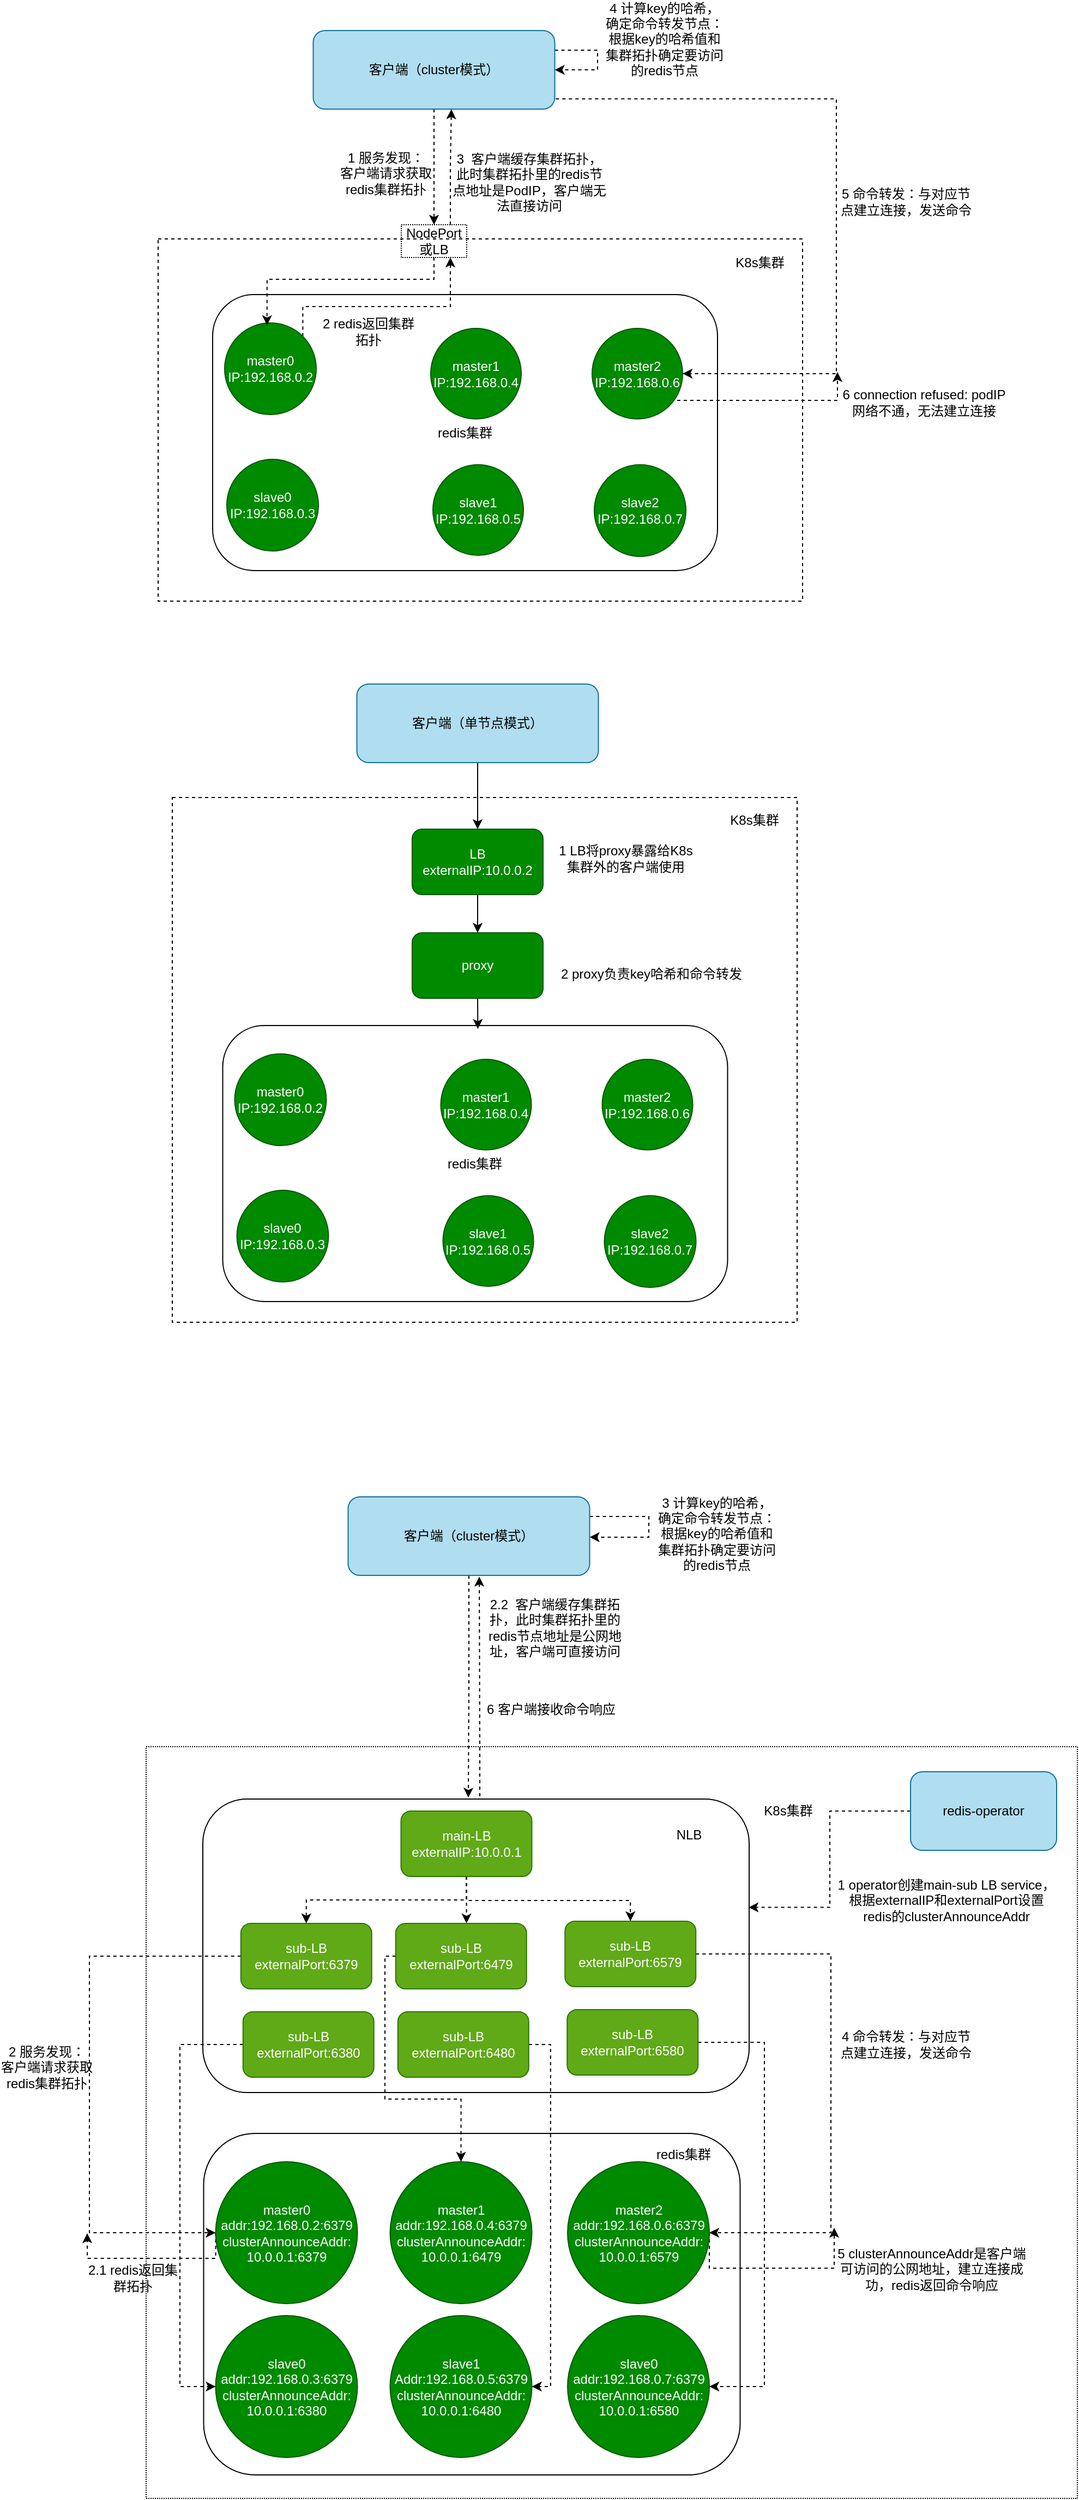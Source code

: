 <mxfile version="20.5.3" type="github">
  <diagram id="rYdwiMb5jvszhZctyrXV" name="第 1 页">
    <mxGraphModel dx="783" dy="668" grid="0" gridSize="10" guides="1" tooltips="1" connect="1" arrows="1" fold="1" page="0" pageScale="1" pageWidth="1920" pageHeight="1200" math="0" shadow="0">
      <root>
        <mxCell id="0" />
        <mxCell id="1" parent="0" />
        <mxCell id="fc0Et_haitifpb5bSG0c-1" value="redis集群" style="rounded=1;whiteSpace=wrap;html=1;" parent="1" vertex="1">
          <mxGeometry x="655" y="518" width="463" height="253" as="geometry" />
        </mxCell>
        <mxCell id="fc0Et_haitifpb5bSG0c-15" value="" style="rounded=0;whiteSpace=wrap;html=1;fillColor=none;dashed=1;" parent="1" vertex="1">
          <mxGeometry x="605" y="467" width="591" height="332" as="geometry" />
        </mxCell>
        <mxCell id="fc0Et_haitifpb5bSG0c-55" value="" style="rounded=0;whiteSpace=wrap;html=1;fillColor=none;dashed=1;dashPattern=1 1;" parent="1" vertex="1">
          <mxGeometry x="594" y="1849" width="854" height="689" as="geometry" />
        </mxCell>
        <mxCell id="k7kp1MV-_mNu26BSV135-30" style="edgeStyle=orthogonalEdgeStyle;rounded=0;orthogonalLoop=1;jettySize=auto;html=1;exitX=0.5;exitY=1;exitDx=0;exitDy=0;entryX=0.5;entryY=0;entryDx=0;entryDy=0;dashed=1;" edge="1" parent="1" source="YQscOVflWYW1QB9K6YFz-41" target="k7kp1MV-_mNu26BSV135-29">
          <mxGeometry relative="1" as="geometry" />
        </mxCell>
        <mxCell id="k7kp1MV-_mNu26BSV135-39" style="edgeStyle=orthogonalEdgeStyle;rounded=0;orthogonalLoop=1;jettySize=auto;html=1;exitX=1;exitY=0.25;exitDx=0;exitDy=0;dashed=1;entryX=1;entryY=0.5;entryDx=0;entryDy=0;" edge="1" parent="1" source="YQscOVflWYW1QB9K6YFz-41" target="YQscOVflWYW1QB9K6YFz-41">
          <mxGeometry relative="1" as="geometry">
            <mxPoint x="1008.444" y="293.667" as="targetPoint" />
            <Array as="points">
              <mxPoint x="1008" y="294" />
              <mxPoint x="1008" y="312" />
            </Array>
          </mxGeometry>
        </mxCell>
        <mxCell id="k7kp1MV-_mNu26BSV135-42" style="edgeStyle=orthogonalEdgeStyle;rounded=0;orthogonalLoop=1;jettySize=auto;html=1;exitX=1.004;exitY=0.87;exitDx=0;exitDy=0;entryX=1;entryY=0.5;entryDx=0;entryDy=0;dashed=1;exitPerimeter=0;" edge="1" parent="1" source="YQscOVflWYW1QB9K6YFz-41" target="fc0Et_haitifpb5bSG0c-6">
          <mxGeometry relative="1" as="geometry">
            <Array as="points">
              <mxPoint x="1227" y="339" />
              <mxPoint x="1227" y="591" />
            </Array>
          </mxGeometry>
        </mxCell>
        <mxCell id="YQscOVflWYW1QB9K6YFz-41" value="客户端（cluster模式）" style="rounded=1;whiteSpace=wrap;html=1;fillColor=#b1ddf0;strokeColor=#10739e;" parent="1" vertex="1">
          <mxGeometry x="747.25" y="276" width="221.5" height="72" as="geometry" />
        </mxCell>
        <mxCell id="k7kp1MV-_mNu26BSV135-37" style="edgeStyle=orthogonalEdgeStyle;rounded=0;orthogonalLoop=1;jettySize=auto;html=1;exitX=1;exitY=0;exitDx=0;exitDy=0;entryX=0.75;entryY=1;entryDx=0;entryDy=0;dashed=1;" edge="1" parent="1" source="fc0Et_haitifpb5bSG0c-2" target="k7kp1MV-_mNu26BSV135-29">
          <mxGeometry relative="1" as="geometry">
            <Array as="points">
              <mxPoint x="738" y="529" />
              <mxPoint x="873" y="529" />
            </Array>
          </mxGeometry>
        </mxCell>
        <mxCell id="fc0Et_haitifpb5bSG0c-2" value="master0&lt;br&gt;IP:192.168.0.2" style="ellipse;whiteSpace=wrap;html=1;aspect=fixed;fillColor=#008a00;fontColor=#ffffff;strokeColor=#005700;" parent="1" vertex="1">
          <mxGeometry x="666" y="544" width="84" height="84" as="geometry" />
        </mxCell>
        <mxCell id="fc0Et_haitifpb5bSG0c-3" value="slave0&lt;br&gt;IP:192.168.0.3" style="ellipse;whiteSpace=wrap;html=1;aspect=fixed;fillColor=#008a00;fontColor=#ffffff;strokeColor=#005700;" parent="1" vertex="1">
          <mxGeometry x="668" y="669" width="84" height="84" as="geometry" />
        </mxCell>
        <mxCell id="fc0Et_haitifpb5bSG0c-4" value="master1&lt;br&gt;IP:192.168.0.4" style="ellipse;whiteSpace=wrap;html=1;aspect=fixed;fillColor=#008a00;fontColor=#ffffff;strokeColor=#005700;" parent="1" vertex="1">
          <mxGeometry x="855" y="549" width="83" height="83" as="geometry" />
        </mxCell>
        <mxCell id="fc0Et_haitifpb5bSG0c-5" value="slave1&lt;br&gt;IP:192.168.0.5" style="ellipse;whiteSpace=wrap;html=1;aspect=fixed;fillColor=#008a00;fontColor=#ffffff;strokeColor=#005700;" parent="1" vertex="1">
          <mxGeometry x="857" y="674" width="83" height="83" as="geometry" />
        </mxCell>
        <mxCell id="k7kp1MV-_mNu26BSV135-43" style="edgeStyle=orthogonalEdgeStyle;rounded=0;orthogonalLoop=1;jettySize=auto;html=1;exitX=1;exitY=1;exitDx=0;exitDy=0;dashed=1;" edge="1" parent="1" source="fc0Et_haitifpb5bSG0c-6">
          <mxGeometry relative="1" as="geometry">
            <mxPoint x="1228" y="589" as="targetPoint" />
            <Array as="points">
              <mxPoint x="1074" y="615" />
              <mxPoint x="1228" y="615" />
              <mxPoint x="1228" y="590" />
            </Array>
          </mxGeometry>
        </mxCell>
        <mxCell id="fc0Et_haitifpb5bSG0c-6" value="master2&lt;br&gt;IP:192.168.0.6" style="ellipse;whiteSpace=wrap;html=1;aspect=fixed;fillColor=#008a00;fontColor=#ffffff;strokeColor=#005700;" parent="1" vertex="1">
          <mxGeometry x="1003" y="549" width="83" height="83" as="geometry" />
        </mxCell>
        <mxCell id="fc0Et_haitifpb5bSG0c-7" value="slave2&lt;br&gt;IP:192.168.0.7" style="ellipse;whiteSpace=wrap;html=1;aspect=fixed;fillColor=#008a00;fontColor=#ffffff;strokeColor=#005700;" parent="1" vertex="1">
          <mxGeometry x="1005" y="674" width="84" height="84" as="geometry" />
        </mxCell>
        <mxCell id="fc0Et_haitifpb5bSG0c-13" value="6 connection refused: podIP网络不通，无法建立连接" style="text;html=1;strokeColor=none;fillColor=none;align=center;verticalAlign=middle;whiteSpace=wrap;rounded=0;" parent="1" vertex="1">
          <mxGeometry x="1230" y="602" width="155" height="30" as="geometry" />
        </mxCell>
        <mxCell id="fc0Et_haitifpb5bSG0c-16" value="K8s集群" style="text;html=1;strokeColor=none;fillColor=none;align=center;verticalAlign=middle;whiteSpace=wrap;rounded=0;dashed=1;" parent="1" vertex="1">
          <mxGeometry x="1127.25" y="474" width="60" height="30" as="geometry" />
        </mxCell>
        <mxCell id="fc0Et_haitifpb5bSG0c-43" style="edgeStyle=orthogonalEdgeStyle;rounded=0;orthogonalLoop=1;jettySize=auto;html=1;exitX=0.5;exitY=1;exitDx=0;exitDy=0;" parent="1" source="fc0Et_haitifpb5bSG0c-27" target="fc0Et_haitifpb5bSG0c-37" edge="1">
          <mxGeometry relative="1" as="geometry" />
        </mxCell>
        <mxCell id="fc0Et_haitifpb5bSG0c-27" value="客户端（单节点模式）" style="rounded=1;whiteSpace=wrap;html=1;fillColor=#b1ddf0;strokeColor=#10739e;" parent="1" vertex="1">
          <mxGeometry x="787.25" y="875" width="221.5" height="72" as="geometry" />
        </mxCell>
        <mxCell id="fc0Et_haitifpb5bSG0c-28" value="redis集群" style="rounded=1;whiteSpace=wrap;html=1;" parent="1" vertex="1">
          <mxGeometry x="664.25" y="1188" width="463" height="253" as="geometry" />
        </mxCell>
        <mxCell id="fc0Et_haitifpb5bSG0c-29" value="master0&lt;br&gt;IP:192.168.0.2" style="ellipse;whiteSpace=wrap;html=1;aspect=fixed;fillColor=#008a00;fontColor=#ffffff;strokeColor=#005700;" parent="1" vertex="1">
          <mxGeometry x="675.25" y="1214" width="84" height="84" as="geometry" />
        </mxCell>
        <mxCell id="fc0Et_haitifpb5bSG0c-30" value="slave0&lt;br&gt;IP:192.168.0.3" style="ellipse;whiteSpace=wrap;html=1;aspect=fixed;fillColor=#008a00;fontColor=#ffffff;strokeColor=#005700;" parent="1" vertex="1">
          <mxGeometry x="677.25" y="1339" width="84" height="84" as="geometry" />
        </mxCell>
        <mxCell id="fc0Et_haitifpb5bSG0c-31" value="master1&lt;br&gt;IP:192.168.0.4" style="ellipse;whiteSpace=wrap;html=1;aspect=fixed;fillColor=#008a00;fontColor=#ffffff;strokeColor=#005700;" parent="1" vertex="1">
          <mxGeometry x="864.25" y="1219" width="83" height="83" as="geometry" />
        </mxCell>
        <mxCell id="fc0Et_haitifpb5bSG0c-32" value="slave1&lt;br&gt;IP:192.168.0.5" style="ellipse;whiteSpace=wrap;html=1;aspect=fixed;fillColor=#008a00;fontColor=#ffffff;strokeColor=#005700;" parent="1" vertex="1">
          <mxGeometry x="866.25" y="1344" width="83" height="83" as="geometry" />
        </mxCell>
        <mxCell id="fc0Et_haitifpb5bSG0c-33" value="master2&lt;br&gt;IP:192.168.0.6" style="ellipse;whiteSpace=wrap;html=1;aspect=fixed;fillColor=#008a00;fontColor=#ffffff;strokeColor=#005700;" parent="1" vertex="1">
          <mxGeometry x="1012.25" y="1219" width="83" height="83" as="geometry" />
        </mxCell>
        <mxCell id="fc0Et_haitifpb5bSG0c-34" value="slave2&lt;br&gt;IP:192.168.0.7" style="ellipse;whiteSpace=wrap;html=1;aspect=fixed;fillColor=#008a00;fontColor=#ffffff;strokeColor=#005700;" parent="1" vertex="1">
          <mxGeometry x="1014.25" y="1344" width="84" height="84" as="geometry" />
        </mxCell>
        <mxCell id="fc0Et_haitifpb5bSG0c-35" value="" style="rounded=0;whiteSpace=wrap;html=1;fillColor=none;dashed=1;" parent="1" vertex="1">
          <mxGeometry x="618" y="979" width="573" height="481" as="geometry" />
        </mxCell>
        <mxCell id="fc0Et_haitifpb5bSG0c-36" value="K8s集群" style="text;html=1;strokeColor=none;fillColor=none;align=center;verticalAlign=middle;whiteSpace=wrap;rounded=0;dashed=1;" parent="1" vertex="1">
          <mxGeometry x="1122" y="985" width="60" height="30" as="geometry" />
        </mxCell>
        <mxCell id="fc0Et_haitifpb5bSG0c-44" style="edgeStyle=orthogonalEdgeStyle;rounded=0;orthogonalLoop=1;jettySize=auto;html=1;exitX=0.5;exitY=1;exitDx=0;exitDy=0;entryX=0.5;entryY=0;entryDx=0;entryDy=0;" parent="1" source="fc0Et_haitifpb5bSG0c-37" target="fc0Et_haitifpb5bSG0c-38" edge="1">
          <mxGeometry relative="1" as="geometry" />
        </mxCell>
        <mxCell id="fc0Et_haitifpb5bSG0c-37" value="LB&lt;br&gt;externalIP:10.0.0.2" style="rounded=1;whiteSpace=wrap;html=1;fillColor=#008a00;strokeColor=#005700;fontColor=#ffffff;" parent="1" vertex="1">
          <mxGeometry x="838" y="1008" width="120" height="60" as="geometry" />
        </mxCell>
        <mxCell id="fc0Et_haitifpb5bSG0c-46" style="edgeStyle=orthogonalEdgeStyle;rounded=0;orthogonalLoop=1;jettySize=auto;html=1;exitX=0.5;exitY=1;exitDx=0;exitDy=0;entryX=0.489;entryY=0.441;entryDx=0;entryDy=0;entryPerimeter=0;" parent="1" source="fc0Et_haitifpb5bSG0c-38" target="fc0Et_haitifpb5bSG0c-35" edge="1">
          <mxGeometry relative="1" as="geometry" />
        </mxCell>
        <mxCell id="fc0Et_haitifpb5bSG0c-38" value="proxy" style="rounded=1;whiteSpace=wrap;html=1;fillColor=#008a00;strokeColor=#005700;fontColor=#ffffff;" parent="1" vertex="1">
          <mxGeometry x="838" y="1103" width="120" height="60" as="geometry" />
        </mxCell>
        <mxCell id="fc0Et_haitifpb5bSG0c-39" value="1 LB将proxy暴露给K8s集群外的客户端使用" style="text;html=1;strokeColor=none;fillColor=none;align=center;verticalAlign=middle;whiteSpace=wrap;rounded=0;" parent="1" vertex="1">
          <mxGeometry x="970" y="1020" width="128" height="30" as="geometry" />
        </mxCell>
        <mxCell id="fc0Et_haitifpb5bSG0c-40" value="2 proxy负责key哈希和命令转发" style="text;html=1;strokeColor=none;fillColor=none;align=center;verticalAlign=middle;whiteSpace=wrap;rounded=0;" parent="1" vertex="1">
          <mxGeometry x="970" y="1126" width="175" height="30" as="geometry" />
        </mxCell>
        <mxCell id="k7kp1MV-_mNu26BSV135-15" style="edgeStyle=orthogonalEdgeStyle;rounded=0;orthogonalLoop=1;jettySize=auto;html=1;exitX=0.5;exitY=1;exitDx=0;exitDy=0;entryX=0.486;entryY=-0.005;entryDx=0;entryDy=0;entryPerimeter=0;dashed=1;" edge="1" parent="1" source="fc0Et_haitifpb5bSG0c-47" target="k7kp1MV-_mNu26BSV135-13">
          <mxGeometry relative="1" as="geometry" />
        </mxCell>
        <mxCell id="k7kp1MV-_mNu26BSV135-28" style="edgeStyle=orthogonalEdgeStyle;rounded=0;orthogonalLoop=1;jettySize=auto;html=1;exitX=1;exitY=0.25;exitDx=0;exitDy=0;dashed=1;" edge="1" parent="1" source="fc0Et_haitifpb5bSG0c-47" target="fc0Et_haitifpb5bSG0c-47">
          <mxGeometry relative="1" as="geometry">
            <mxPoint x="1094" y="1638.111" as="targetPoint" />
            <Array as="points">
              <mxPoint x="1055" y="1638" />
              <mxPoint x="1055" y="1657" />
            </Array>
          </mxGeometry>
        </mxCell>
        <mxCell id="fc0Et_haitifpb5bSG0c-47" value="客户端（cluster模式）" style="rounded=1;whiteSpace=wrap;html=1;fillColor=#b1ddf0;strokeColor=#10739e;" parent="1" vertex="1">
          <mxGeometry x="779.25" y="1620" width="221.5" height="72" as="geometry" />
        </mxCell>
        <mxCell id="fc0Et_haitifpb5bSG0c-48" value="" style="rounded=1;whiteSpace=wrap;html=1;" parent="1" vertex="1">
          <mxGeometry x="646.75" y="2203.5" width="492" height="313" as="geometry" />
        </mxCell>
        <mxCell id="k7kp1MV-_mNu26BSV135-20" style="edgeStyle=orthogonalEdgeStyle;rounded=0;orthogonalLoop=1;jettySize=auto;html=1;exitX=0;exitY=0.5;exitDx=0;exitDy=0;dashed=1;" edge="1" parent="1" source="fc0Et_haitifpb5bSG0c-49">
          <mxGeometry relative="1" as="geometry">
            <mxPoint x="540" y="2295" as="targetPoint" />
            <Array as="points">
              <mxPoint x="658" y="2318" />
              <mxPoint x="540" y="2318" />
            </Array>
          </mxGeometry>
        </mxCell>
        <mxCell id="fc0Et_haitifpb5bSG0c-49" value="master0&lt;br&gt;addr:192.168.0.2:6379&lt;br&gt;clusterAnnounceAddr: 10.0.0.1:6379" style="ellipse;whiteSpace=wrap;html=1;aspect=fixed;fillColor=#008a00;fontColor=#ffffff;strokeColor=#005700;" parent="1" vertex="1">
          <mxGeometry x="657.75" y="2229.5" width="130" height="130" as="geometry" />
        </mxCell>
        <mxCell id="fc0Et_haitifpb5bSG0c-56" value="K8s集群" style="text;html=1;strokeColor=none;fillColor=none;align=center;verticalAlign=middle;whiteSpace=wrap;rounded=0;dashed=1;" parent="1" vertex="1">
          <mxGeometry x="1153" y="1893" width="60" height="30" as="geometry" />
        </mxCell>
        <mxCell id="fc0Et_haitifpb5bSG0c-60" value="slave0&lt;br&gt;addr:192.168.0.3:6379&lt;br&gt;clusterAnnounceAddr: 10.0.0.1:6380" style="ellipse;whiteSpace=wrap;html=1;aspect=fixed;fillColor=#008a00;fontColor=#ffffff;strokeColor=#005700;" parent="1" vertex="1">
          <mxGeometry x="657.75" y="2370.5" width="130" height="130" as="geometry" />
        </mxCell>
        <mxCell id="k7kp1MV-_mNu26BSV135-24" style="edgeStyle=orthogonalEdgeStyle;rounded=0;orthogonalLoop=1;jettySize=auto;html=1;exitX=1;exitY=0.5;exitDx=0;exitDy=0;dashed=1;" edge="1" parent="1" source="fc0Et_haitifpb5bSG0c-61">
          <mxGeometry relative="1" as="geometry">
            <mxPoint x="1225" y="2290" as="targetPoint" />
            <Array as="points">
              <mxPoint x="1111" y="2327" />
              <mxPoint x="1225" y="2327" />
            </Array>
          </mxGeometry>
        </mxCell>
        <mxCell id="fc0Et_haitifpb5bSG0c-61" value="master2&lt;br&gt;addr:192.168.0.6:6379&lt;br&gt;clusterAnnounceAddr: 10.0.0.1:6579" style="ellipse;whiteSpace=wrap;html=1;aspect=fixed;fillColor=#008a00;fontColor=#ffffff;strokeColor=#005700;" parent="1" vertex="1">
          <mxGeometry x="980.5" y="2229.5" width="130" height="130" as="geometry" />
        </mxCell>
        <mxCell id="fc0Et_haitifpb5bSG0c-62" value="slave0&lt;br&gt;addr:192.168.0.7:6379&lt;br&gt;clusterAnnounceAddr: 10.0.0.1:6580" style="ellipse;whiteSpace=wrap;html=1;aspect=fixed;fillColor=#008a00;fontColor=#ffffff;strokeColor=#005700;" parent="1" vertex="1">
          <mxGeometry x="980.5" y="2370.5" width="130" height="130" as="geometry" />
        </mxCell>
        <mxCell id="fc0Et_haitifpb5bSG0c-63" value="master1&lt;br&gt;addr:192.168.0.4:6379&lt;br&gt;clusterAnnounceAddr: 10.0.0.1:6479" style="ellipse;whiteSpace=wrap;html=1;aspect=fixed;fillColor=#008a00;fontColor=#ffffff;strokeColor=#005700;" parent="1" vertex="1">
          <mxGeometry x="817.75" y="2229.5" width="130" height="130" as="geometry" />
        </mxCell>
        <mxCell id="fc0Et_haitifpb5bSG0c-64" value="slave1&lt;br&gt;Addr:192.168.0.5:6379&lt;br&gt;clusterAnnounceAddr: 10.0.0.1:6480" style="ellipse;whiteSpace=wrap;html=1;aspect=fixed;fillColor=#008a00;fontColor=#ffffff;strokeColor=#005700;" parent="1" vertex="1">
          <mxGeometry x="817.75" y="2370.5" width="130" height="130" as="geometry" />
        </mxCell>
        <mxCell id="fc0Et_haitifpb5bSG0c-65" value="redis集群" style="text;html=1;strokeColor=none;fillColor=none;align=center;verticalAlign=middle;whiteSpace=wrap;rounded=0;" parent="1" vertex="1">
          <mxGeometry x="1056.75" y="2207.5" width="60" height="30" as="geometry" />
        </mxCell>
        <mxCell id="fc0Et_haitifpb5bSG0c-66" value="1 operator创建main-sub LB service，根据externalIP和externalPort设置redis的clusterAnnounceAddr" style="text;html=1;strokeColor=none;fillColor=none;align=center;verticalAlign=middle;whiteSpace=wrap;rounded=0;" parent="1" vertex="1">
          <mxGeometry x="1227" y="1975" width="201.5" height="30" as="geometry" />
        </mxCell>
        <mxCell id="fc0Et_haitifpb5bSG0c-67" value="3 计算key的哈希，确定命令转发节点：&lt;br&gt;根据key的哈希值和集群拓扑确定要访问的redis节点" style="text;html=1;strokeColor=none;fillColor=none;align=center;verticalAlign=middle;whiteSpace=wrap;rounded=0;" parent="1" vertex="1">
          <mxGeometry x="1062" y="1639" width="111" height="30" as="geometry" />
        </mxCell>
        <mxCell id="fc0Et_haitifpb5bSG0c-68" value="4 命令转发：与对应节点建立连接，发送命令" style="text;html=1;strokeColor=none;fillColor=none;align=center;verticalAlign=middle;whiteSpace=wrap;rounded=0;" parent="1" vertex="1">
          <mxGeometry x="1230" y="2107" width="122" height="30" as="geometry" />
        </mxCell>
        <mxCell id="fc0Et_haitifpb5bSG0c-69" value="5 clusterAnnounceAddr是客户端可访问的公网地址，建立连接成功，redis返回命令响应" style="text;html=1;strokeColor=none;fillColor=none;align=center;verticalAlign=middle;whiteSpace=wrap;rounded=0;" parent="1" vertex="1">
          <mxGeometry x="1223" y="2313" width="183" height="30" as="geometry" />
        </mxCell>
        <mxCell id="fc0Et_haitifpb5bSG0c-70" value="2 服务发现：&lt;br&gt;客户端请求获取redis集群拓扑" style="text;html=1;strokeColor=none;fillColor=none;align=center;verticalAlign=middle;whiteSpace=wrap;rounded=0;" parent="1" vertex="1">
          <mxGeometry x="460" y="2123" width="86" height="40" as="geometry" />
        </mxCell>
        <mxCell id="k7kp1MV-_mNu26BSV135-1" style="edgeStyle=orthogonalEdgeStyle;rounded=0;orthogonalLoop=1;jettySize=auto;html=1;exitX=0.5;exitY=1;exitDx=0;exitDy=0;entryX=0.5;entryY=0;entryDx=0;entryDy=0;dashed=1;" edge="1" parent="1" source="fc0Et_haitifpb5bSG0c-72" target="fc0Et_haitifpb5bSG0c-75">
          <mxGeometry relative="1" as="geometry" />
        </mxCell>
        <mxCell id="k7kp1MV-_mNu26BSV135-2" style="edgeStyle=orthogonalEdgeStyle;rounded=0;orthogonalLoop=1;jettySize=auto;html=1;exitX=0.5;exitY=1;exitDx=0;exitDy=0;dashed=1;" edge="1" parent="1" source="fc0Et_haitifpb5bSG0c-72" target="fc0Et_haitifpb5bSG0c-76">
          <mxGeometry relative="1" as="geometry">
            <Array as="points">
              <mxPoint x="888" y="1998" />
              <mxPoint x="888" y="1998" />
            </Array>
          </mxGeometry>
        </mxCell>
        <mxCell id="k7kp1MV-_mNu26BSV135-3" style="edgeStyle=orthogonalEdgeStyle;rounded=0;orthogonalLoop=1;jettySize=auto;html=1;exitX=0.5;exitY=1;exitDx=0;exitDy=0;entryX=0.5;entryY=0;entryDx=0;entryDy=0;dashed=1;" edge="1" parent="1" source="fc0Et_haitifpb5bSG0c-72" target="fc0Et_haitifpb5bSG0c-78">
          <mxGeometry relative="1" as="geometry">
            <Array as="points">
              <mxPoint x="888" y="1990" />
              <mxPoint x="1038" y="1990" />
            </Array>
          </mxGeometry>
        </mxCell>
        <mxCell id="fc0Et_haitifpb5bSG0c-72" value="main-LB&lt;br&gt;externalIP:10.0.0.1" style="rounded=1;whiteSpace=wrap;html=1;fillColor=#60a917;strokeColor=#2D7600;fontColor=#ffffff;" parent="1" vertex="1">
          <mxGeometry x="827.75" y="1908" width="120" height="60" as="geometry" />
        </mxCell>
        <mxCell id="k7kp1MV-_mNu26BSV135-4" style="edgeStyle=orthogonalEdgeStyle;rounded=0;orthogonalLoop=1;jettySize=auto;html=1;exitX=0;exitY=0.5;exitDx=0;exitDy=0;entryX=0;entryY=0.5;entryDx=0;entryDy=0;dashed=1;" edge="1" parent="1" source="fc0Et_haitifpb5bSG0c-75" target="fc0Et_haitifpb5bSG0c-49">
          <mxGeometry relative="1" as="geometry">
            <Array as="points">
              <mxPoint x="542" y="2041" />
              <mxPoint x="542" y="2295" />
            </Array>
          </mxGeometry>
        </mxCell>
        <mxCell id="fc0Et_haitifpb5bSG0c-75" value="sub-LB&lt;br&gt;externalPort:6379" style="rounded=1;whiteSpace=wrap;html=1;fillColor=#60a917;strokeColor=#2D7600;fontColor=#ffffff;" parent="1" vertex="1">
          <mxGeometry x="680.88" y="2011" width="120" height="60" as="geometry" />
        </mxCell>
        <mxCell id="k7kp1MV-_mNu26BSV135-9" style="edgeStyle=orthogonalEdgeStyle;rounded=0;orthogonalLoop=1;jettySize=auto;html=1;exitX=0;exitY=0.5;exitDx=0;exitDy=0;entryX=0.5;entryY=0;entryDx=0;entryDy=0;dashed=1;" edge="1" parent="1" source="fc0Et_haitifpb5bSG0c-76" target="fc0Et_haitifpb5bSG0c-63">
          <mxGeometry relative="1" as="geometry">
            <Array as="points">
              <mxPoint x="813" y="2041" />
              <mxPoint x="813" y="2172" />
              <mxPoint x="883" y="2172" />
            </Array>
          </mxGeometry>
        </mxCell>
        <mxCell id="fc0Et_haitifpb5bSG0c-76" value="sub-LB&lt;br&gt;externalPort:6479" style="rounded=1;whiteSpace=wrap;html=1;fillColor=#60a917;strokeColor=#2D7600;fontColor=#ffffff;" parent="1" vertex="1">
          <mxGeometry x="822.88" y="2011" width="120" height="60" as="geometry" />
        </mxCell>
        <mxCell id="k7kp1MV-_mNu26BSV135-11" style="edgeStyle=orthogonalEdgeStyle;rounded=0;orthogonalLoop=1;jettySize=auto;html=1;exitX=1;exitY=0.5;exitDx=0;exitDy=0;dashed=1;entryX=1;entryY=0.5;entryDx=0;entryDy=0;" edge="1" parent="1" source="fc0Et_haitifpb5bSG0c-78" target="fc0Et_haitifpb5bSG0c-61">
          <mxGeometry relative="1" as="geometry">
            <Array as="points">
              <mxPoint x="1222" y="2039" />
              <mxPoint x="1222" y="2295" />
            </Array>
          </mxGeometry>
        </mxCell>
        <mxCell id="fc0Et_haitifpb5bSG0c-78" value="sub-LB&lt;br&gt;externalPort:6579" style="rounded=1;whiteSpace=wrap;html=1;fillColor=#60a917;strokeColor=#2D7600;fontColor=#ffffff;" parent="1" vertex="1">
          <mxGeometry x="978.13" y="2009" width="120" height="60" as="geometry" />
        </mxCell>
        <mxCell id="k7kp1MV-_mNu26BSV135-7" style="edgeStyle=orthogonalEdgeStyle;rounded=0;orthogonalLoop=1;jettySize=auto;html=1;exitX=0;exitY=0.5;exitDx=0;exitDy=0;entryX=0;entryY=0.5;entryDx=0;entryDy=0;dashed=1;" edge="1" parent="1" source="fc0Et_haitifpb5bSG0c-79" target="fc0Et_haitifpb5bSG0c-60">
          <mxGeometry relative="1" as="geometry">
            <Array as="points">
              <mxPoint x="625" y="2122" />
              <mxPoint x="625" y="2436" />
            </Array>
          </mxGeometry>
        </mxCell>
        <mxCell id="fc0Et_haitifpb5bSG0c-79" value="sub-LB&lt;br&gt;externalPort:6380" style="rounded=1;whiteSpace=wrap;html=1;fillColor=#60a917;strokeColor=#2D7600;fontColor=#ffffff;" parent="1" vertex="1">
          <mxGeometry x="682.88" y="2092" width="120" height="60" as="geometry" />
        </mxCell>
        <mxCell id="k7kp1MV-_mNu26BSV135-10" style="edgeStyle=orthogonalEdgeStyle;rounded=0;orthogonalLoop=1;jettySize=auto;html=1;exitX=1;exitY=0.5;exitDx=0;exitDy=0;entryX=1;entryY=0.5;entryDx=0;entryDy=0;dashed=1;" edge="1" parent="1" source="fc0Et_haitifpb5bSG0c-80" target="fc0Et_haitifpb5bSG0c-64">
          <mxGeometry relative="1" as="geometry" />
        </mxCell>
        <mxCell id="fc0Et_haitifpb5bSG0c-80" value="sub-LB&lt;br&gt;externalPort:6480" style="rounded=1;whiteSpace=wrap;html=1;fillColor=#60a917;strokeColor=#2D7600;fontColor=#ffffff;" parent="1" vertex="1">
          <mxGeometry x="824.88" y="2092" width="120" height="60" as="geometry" />
        </mxCell>
        <mxCell id="k7kp1MV-_mNu26BSV135-12" style="edgeStyle=orthogonalEdgeStyle;rounded=0;orthogonalLoop=1;jettySize=auto;html=1;exitX=1;exitY=0.5;exitDx=0;exitDy=0;entryX=1;entryY=0.5;entryDx=0;entryDy=0;dashed=1;" edge="1" parent="1" source="fc0Et_haitifpb5bSG0c-81" target="fc0Et_haitifpb5bSG0c-62">
          <mxGeometry relative="1" as="geometry">
            <Array as="points">
              <mxPoint x="1161" y="2120" />
              <mxPoint x="1161" y="2436" />
            </Array>
          </mxGeometry>
        </mxCell>
        <mxCell id="fc0Et_haitifpb5bSG0c-81" value="sub-LB&lt;br&gt;externalPort:6580" style="rounded=1;whiteSpace=wrap;html=1;fillColor=#60a917;strokeColor=#2D7600;fontColor=#ffffff;" parent="1" vertex="1">
          <mxGeometry x="980.13" y="2090" width="120" height="60" as="geometry" />
        </mxCell>
        <mxCell id="k7kp1MV-_mNu26BSV135-19" style="edgeStyle=orthogonalEdgeStyle;rounded=0;orthogonalLoop=1;jettySize=auto;html=1;exitX=0.5;exitY=0;exitDx=0;exitDy=0;entryX=0.543;entryY=1.016;entryDx=0;entryDy=0;entryPerimeter=0;dashed=1;" edge="1" parent="1" source="k7kp1MV-_mNu26BSV135-13" target="fc0Et_haitifpb5bSG0c-47">
          <mxGeometry relative="1" as="geometry">
            <Array as="points">
              <mxPoint x="900" y="1897" />
              <mxPoint x="900" y="1861" />
            </Array>
          </mxGeometry>
        </mxCell>
        <mxCell id="k7kp1MV-_mNu26BSV135-13" value="" style="rounded=1;whiteSpace=wrap;html=1;fillColor=none;" vertex="1" parent="1">
          <mxGeometry x="646" y="1897" width="501" height="269" as="geometry" />
        </mxCell>
        <mxCell id="k7kp1MV-_mNu26BSV135-14" value="NLB" style="text;html=1;strokeColor=none;fillColor=none;align=center;verticalAlign=middle;whiteSpace=wrap;rounded=0;" vertex="1" parent="1">
          <mxGeometry x="1062" y="1915" width="60" height="30" as="geometry" />
        </mxCell>
        <mxCell id="k7kp1MV-_mNu26BSV135-18" style="edgeStyle=orthogonalEdgeStyle;rounded=0;orthogonalLoop=1;jettySize=auto;html=1;exitX=0;exitY=0.5;exitDx=0;exitDy=0;entryX=0.999;entryY=0.369;entryDx=0;entryDy=0;entryPerimeter=0;dashed=1;" edge="1" parent="1" source="k7kp1MV-_mNu26BSV135-17" target="k7kp1MV-_mNu26BSV135-13">
          <mxGeometry relative="1" as="geometry" />
        </mxCell>
        <mxCell id="k7kp1MV-_mNu26BSV135-17" value="redis-operator" style="rounded=1;whiteSpace=wrap;html=1;fillColor=#b1ddf0;strokeColor=#10739e;" vertex="1" parent="1">
          <mxGeometry x="1295" y="1872" width="134" height="72" as="geometry" />
        </mxCell>
        <mxCell id="k7kp1MV-_mNu26BSV135-21" value="2.1 redis返回集群拓扑" style="text;html=1;strokeColor=none;fillColor=none;align=center;verticalAlign=middle;whiteSpace=wrap;rounded=0;" vertex="1" parent="1">
          <mxGeometry x="534" y="2329" width="96" height="14" as="geometry" />
        </mxCell>
        <mxCell id="k7kp1MV-_mNu26BSV135-22" value="2.2&amp;nbsp; 客户端缓存集群拓扑，此时集群拓扑里的redis节点地址是公网地址，客户端可直接访问" style="text;html=1;strokeColor=none;fillColor=none;align=center;verticalAlign=middle;whiteSpace=wrap;rounded=0;" vertex="1" parent="1">
          <mxGeometry x="902" y="1728" width="134" height="24" as="geometry" />
        </mxCell>
        <mxCell id="k7kp1MV-_mNu26BSV135-27" value="6 客户端接收命令响应" style="text;html=1;strokeColor=none;fillColor=none;align=center;verticalAlign=middle;whiteSpace=wrap;rounded=0;" vertex="1" parent="1">
          <mxGeometry x="873.75" y="1800" width="183" height="30" as="geometry" />
        </mxCell>
        <mxCell id="k7kp1MV-_mNu26BSV135-31" style="edgeStyle=orthogonalEdgeStyle;rounded=0;orthogonalLoop=1;jettySize=auto;html=1;exitX=0.5;exitY=1;exitDx=0;exitDy=0;entryX=0.169;entryY=0.238;entryDx=0;entryDy=0;entryPerimeter=0;dashed=1;" edge="1" parent="1" source="k7kp1MV-_mNu26BSV135-29" target="fc0Et_haitifpb5bSG0c-15">
          <mxGeometry relative="1" as="geometry" />
        </mxCell>
        <mxCell id="k7kp1MV-_mNu26BSV135-34" style="edgeStyle=orthogonalEdgeStyle;rounded=0;orthogonalLoop=1;jettySize=auto;html=1;exitX=0.75;exitY=0;exitDx=0;exitDy=0;entryX=0.572;entryY=1.002;entryDx=0;entryDy=0;entryPerimeter=0;dashed=1;" edge="1" parent="1" source="k7kp1MV-_mNu26BSV135-29" target="YQscOVflWYW1QB9K6YFz-41">
          <mxGeometry relative="1" as="geometry" />
        </mxCell>
        <mxCell id="k7kp1MV-_mNu26BSV135-29" value="NodePort或LB" style="text;html=1;strokeColor=default;fillColor=none;align=center;verticalAlign=middle;whiteSpace=wrap;rounded=0;dashed=1;dashPattern=1 1;" vertex="1" parent="1">
          <mxGeometry x="828" y="454" width="60" height="30" as="geometry" />
        </mxCell>
        <mxCell id="k7kp1MV-_mNu26BSV135-32" value="1 服务发现：&lt;br&gt;客户端请求获取redis集群拓扑" style="text;html=1;strokeColor=none;fillColor=none;align=center;verticalAlign=middle;whiteSpace=wrap;rounded=0;" vertex="1" parent="1">
          <mxGeometry x="771" y="387" width="86" height="40" as="geometry" />
        </mxCell>
        <mxCell id="k7kp1MV-_mNu26BSV135-35" value="3&amp;nbsp; 客户端缓存集群拓扑，此时集群拓扑里的redis节点地址是PodIP，客户端无法直接访问" style="text;html=1;strokeColor=none;fillColor=none;align=center;verticalAlign=middle;whiteSpace=wrap;rounded=0;" vertex="1" parent="1">
          <mxGeometry x="873.75" y="403" width="143.25" height="24" as="geometry" />
        </mxCell>
        <mxCell id="k7kp1MV-_mNu26BSV135-36" value="2 redis返回集群拓扑" style="text;html=1;strokeColor=none;fillColor=none;align=center;verticalAlign=middle;whiteSpace=wrap;rounded=0;" vertex="1" parent="1">
          <mxGeometry x="750" y="536" width="96" height="31" as="geometry" />
        </mxCell>
        <mxCell id="k7kp1MV-_mNu26BSV135-38" value="4 计算key的哈希，确定命令转发节点：&lt;br&gt;根据key的哈希值和集群拓扑确定要访问的redis节点" style="text;html=1;strokeColor=none;fillColor=none;align=center;verticalAlign=middle;whiteSpace=wrap;rounded=0;" vertex="1" parent="1">
          <mxGeometry x="1014.25" y="269" width="111" height="30" as="geometry" />
        </mxCell>
        <mxCell id="k7kp1MV-_mNu26BSV135-41" value="5 命令转发：与对应节点建立连接，发送命令" style="text;html=1;strokeColor=none;fillColor=none;align=center;verticalAlign=middle;whiteSpace=wrap;rounded=0;" vertex="1" parent="1">
          <mxGeometry x="1230" y="418" width="122" height="30" as="geometry" />
        </mxCell>
      </root>
    </mxGraphModel>
  </diagram>
</mxfile>
